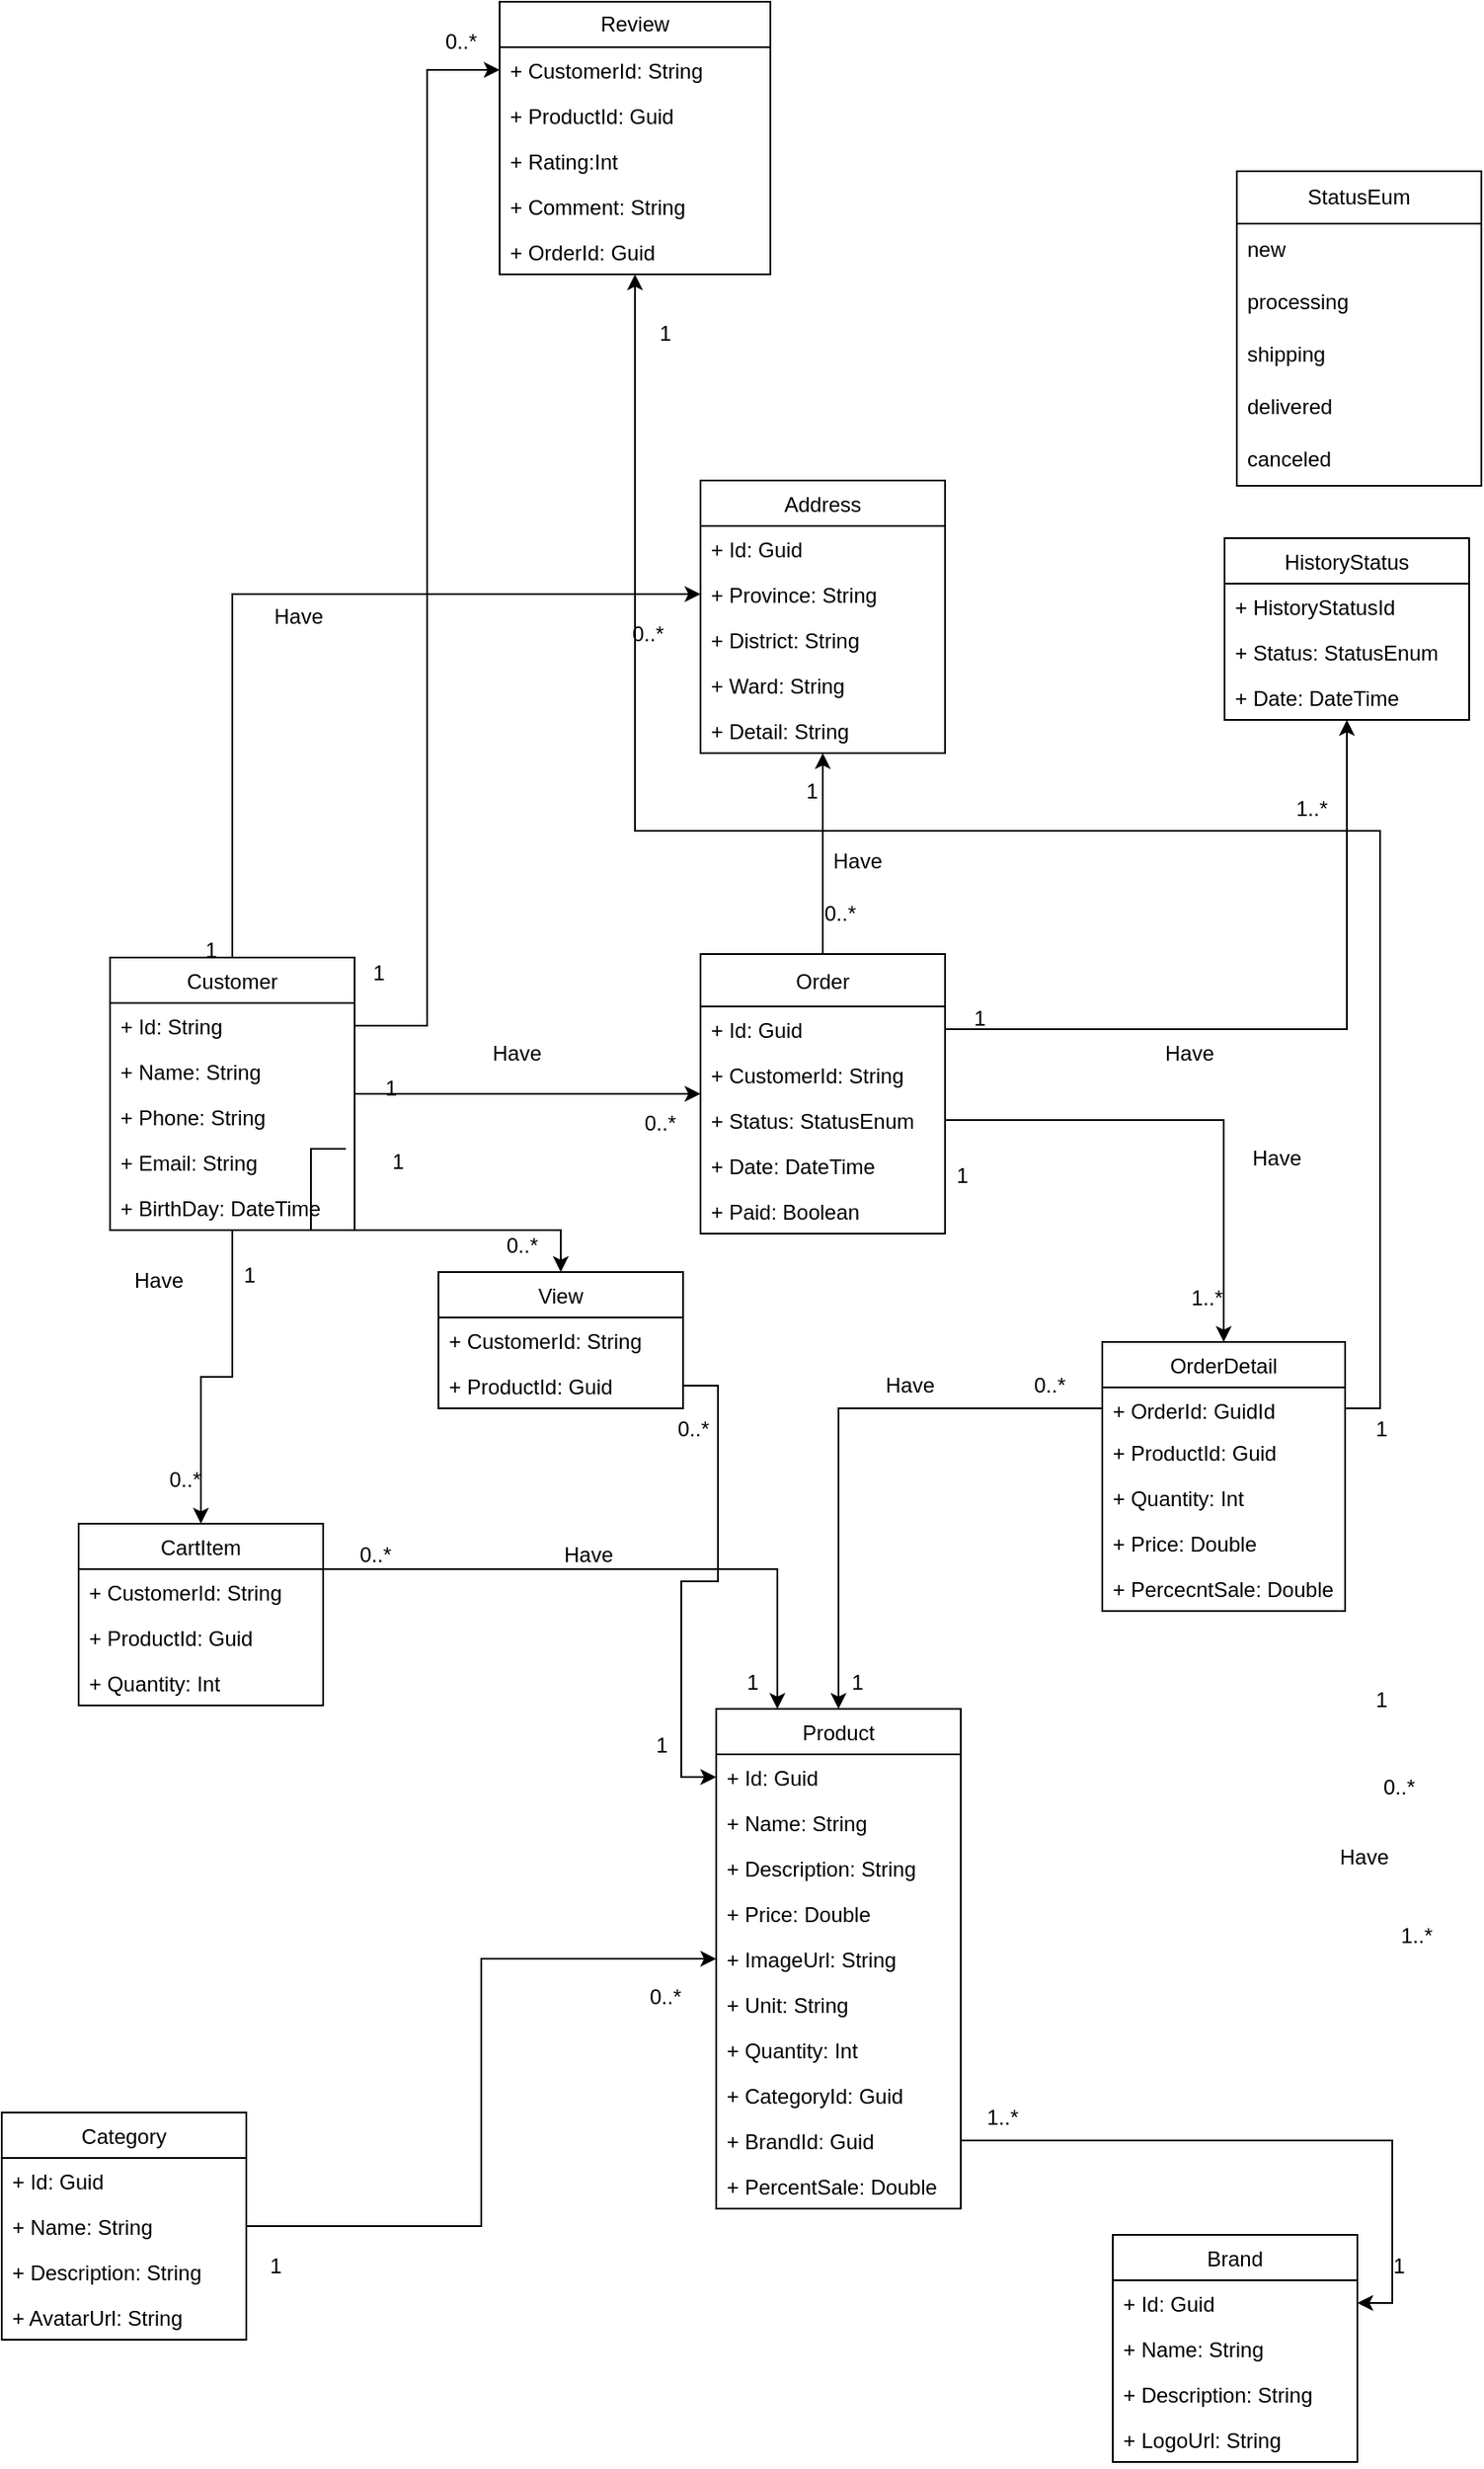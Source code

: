 <mxfile version="21.0.6" type="device"><diagram id="C5RBs43oDa-KdzZeNtuy" name="Page-1"><mxGraphModel dx="2670" dy="1953" grid="0" gridSize="10" guides="1" tooltips="1" connect="1" arrows="1" fold="1" page="1" pageScale="1" pageWidth="827" pageHeight="1169" math="0" shadow="0"><root><mxCell id="WIyWlLk6GJQsqaUBKTNV-0"/><mxCell id="WIyWlLk6GJQsqaUBKTNV-1" parent="WIyWlLk6GJQsqaUBKTNV-0"/><mxCell id="mDzmJwolwOswNW1QWuej-16" value="Category" style="swimlane;fontStyle=0;childLayout=stackLayout;horizontal=1;startSize=26;fillColor=none;horizontalStack=0;resizeParent=1;resizeParentMax=0;resizeLast=0;collapsible=1;marginBottom=0;" parent="WIyWlLk6GJQsqaUBKTNV-1" vertex="1"><mxGeometry x="-20" y="701" width="140" height="130" as="geometry"/></mxCell><mxCell id="mDzmJwolwOswNW1QWuej-17" value="+ Id: Guid" style="text;strokeColor=none;fillColor=none;align=left;verticalAlign=top;spacingLeft=4;spacingRight=4;overflow=hidden;rotatable=0;points=[[0,0.5],[1,0.5]];portConstraint=eastwest;" parent="mDzmJwolwOswNW1QWuej-16" vertex="1"><mxGeometry y="26" width="140" height="26" as="geometry"/></mxCell><mxCell id="mDzmJwolwOswNW1QWuej-18" value="+ Name: String" style="text;strokeColor=none;fillColor=none;align=left;verticalAlign=top;spacingLeft=4;spacingRight=4;overflow=hidden;rotatable=0;points=[[0,0.5],[1,0.5]];portConstraint=eastwest;" parent="mDzmJwolwOswNW1QWuej-16" vertex="1"><mxGeometry y="52" width="140" height="26" as="geometry"/></mxCell><mxCell id="mDzmJwolwOswNW1QWuej-19" value="+ Description: String" style="text;strokeColor=none;fillColor=none;align=left;verticalAlign=top;spacingLeft=4;spacingRight=4;overflow=hidden;rotatable=0;points=[[0,0.5],[1,0.5]];portConstraint=eastwest;" parent="mDzmJwolwOswNW1QWuej-16" vertex="1"><mxGeometry y="78" width="140" height="26" as="geometry"/></mxCell><mxCell id="mDzmJwolwOswNW1QWuej-20" value="+ AvatarUrl: String" style="text;strokeColor=none;fillColor=none;align=left;verticalAlign=top;spacingLeft=4;spacingRight=4;overflow=hidden;rotatable=0;points=[[0,0.5],[1,0.5]];portConstraint=eastwest;" parent="mDzmJwolwOswNW1QWuej-16" vertex="1"><mxGeometry y="104" width="140" height="26" as="geometry"/></mxCell><mxCell id="mDzmJwolwOswNW1QWuej-94" style="edgeStyle=orthogonalEdgeStyle;rounded=0;orthogonalLoop=1;jettySize=auto;html=1;exitX=1;exitY=0.25;exitDx=0;exitDy=0;entryX=0.25;entryY=0;entryDx=0;entryDy=0;" parent="WIyWlLk6GJQsqaUBKTNV-1" source="mDzmJwolwOswNW1QWuej-21" target="mDzmJwolwOswNW1QWuej-0" edge="1"><mxGeometry relative="1" as="geometry"/></mxCell><mxCell id="mDzmJwolwOswNW1QWuej-21" value="CartItem" style="swimlane;fontStyle=0;childLayout=stackLayout;horizontal=1;startSize=26;fillColor=none;horizontalStack=0;resizeParent=1;resizeParentMax=0;resizeLast=0;collapsible=1;marginBottom=0;" parent="WIyWlLk6GJQsqaUBKTNV-1" vertex="1"><mxGeometry x="24" y="364" width="140" height="104" as="geometry"/></mxCell><mxCell id="mDzmJwolwOswNW1QWuej-23" value="+ CustomerId: String" style="text;strokeColor=none;fillColor=none;align=left;verticalAlign=top;spacingLeft=4;spacingRight=4;overflow=hidden;rotatable=0;points=[[0,0.5],[1,0.5]];portConstraint=eastwest;" parent="mDzmJwolwOswNW1QWuej-21" vertex="1"><mxGeometry y="26" width="140" height="26" as="geometry"/></mxCell><mxCell id="mDzmJwolwOswNW1QWuej-24" value="+ ProductId: Guid" style="text;strokeColor=none;fillColor=none;align=left;verticalAlign=top;spacingLeft=4;spacingRight=4;overflow=hidden;rotatable=0;points=[[0,0.5],[1,0.5]];portConstraint=eastwest;" parent="mDzmJwolwOswNW1QWuej-21" vertex="1"><mxGeometry y="52" width="140" height="26" as="geometry"/></mxCell><mxCell id="mDzmJwolwOswNW1QWuej-25" value="+ Quantity: Int" style="text;strokeColor=none;fillColor=none;align=left;verticalAlign=top;spacingLeft=4;spacingRight=4;overflow=hidden;rotatable=0;points=[[0,0.5],[1,0.5]];portConstraint=eastwest;" parent="mDzmJwolwOswNW1QWuej-21" vertex="1"><mxGeometry y="78" width="140" height="26" as="geometry"/></mxCell><mxCell id="mDzmJwolwOswNW1QWuej-26" value="Address" style="swimlane;fontStyle=0;childLayout=stackLayout;horizontal=1;startSize=26;fillColor=none;horizontalStack=0;resizeParent=1;resizeParentMax=0;resizeLast=0;collapsible=1;marginBottom=0;" parent="WIyWlLk6GJQsqaUBKTNV-1" vertex="1"><mxGeometry x="380" y="-233" width="140" height="156" as="geometry"/></mxCell><mxCell id="mDzmJwolwOswNW1QWuej-27" value="+ Id: Guid" style="text;strokeColor=none;fillColor=none;align=left;verticalAlign=top;spacingLeft=4;spacingRight=4;overflow=hidden;rotatable=0;points=[[0,0.5],[1,0.5]];portConstraint=eastwest;" parent="mDzmJwolwOswNW1QWuej-26" vertex="1"><mxGeometry y="26" width="140" height="26" as="geometry"/></mxCell><mxCell id="mDzmJwolwOswNW1QWuej-28" value="+ Province: String" style="text;strokeColor=none;fillColor=none;align=left;verticalAlign=top;spacingLeft=4;spacingRight=4;overflow=hidden;rotatable=0;points=[[0,0.5],[1,0.5]];portConstraint=eastwest;" parent="mDzmJwolwOswNW1QWuej-26" vertex="1"><mxGeometry y="52" width="140" height="26" as="geometry"/></mxCell><mxCell id="mDzmJwolwOswNW1QWuej-29" value="+ District: String" style="text;strokeColor=none;fillColor=none;align=left;verticalAlign=top;spacingLeft=4;spacingRight=4;overflow=hidden;rotatable=0;points=[[0,0.5],[1,0.5]];portConstraint=eastwest;" parent="mDzmJwolwOswNW1QWuej-26" vertex="1"><mxGeometry y="78" width="140" height="26" as="geometry"/></mxCell><mxCell id="mDzmJwolwOswNW1QWuej-30" value="+ Ward: String" style="text;strokeColor=none;fillColor=none;align=left;verticalAlign=top;spacingLeft=4;spacingRight=4;overflow=hidden;rotatable=0;points=[[0,0.5],[1,0.5]];portConstraint=eastwest;" parent="mDzmJwolwOswNW1QWuej-26" vertex="1"><mxGeometry y="104" width="140" height="26" as="geometry"/></mxCell><mxCell id="k-5oP7KKYX7GasBhULWU-1" value="+ Detail: String" style="text;strokeColor=none;fillColor=none;align=left;verticalAlign=top;spacingLeft=4;spacingRight=4;overflow=hidden;rotatable=0;points=[[0,0.5],[1,0.5]];portConstraint=eastwest;" parent="mDzmJwolwOswNW1QWuej-26" vertex="1"><mxGeometry y="130" width="140" height="26" as="geometry"/></mxCell><mxCell id="mDzmJwolwOswNW1QWuej-96" style="edgeStyle=orthogonalEdgeStyle;rounded=0;orthogonalLoop=1;jettySize=auto;html=1;exitX=0.5;exitY=0;exitDx=0;exitDy=0;" parent="WIyWlLk6GJQsqaUBKTNV-1" source="mDzmJwolwOswNW1QWuej-36" target="mDzmJwolwOswNW1QWuej-26" edge="1"><mxGeometry relative="1" as="geometry"/></mxCell><mxCell id="mDzmJwolwOswNW1QWuej-36" value="Order" style="swimlane;fontStyle=0;childLayout=stackLayout;horizontal=1;startSize=30;fillColor=none;horizontalStack=0;resizeParent=1;resizeParentMax=0;resizeLast=0;collapsible=1;marginBottom=0;" parent="WIyWlLk6GJQsqaUBKTNV-1" vertex="1"><mxGeometry x="380" y="38" width="140" height="160" as="geometry"/></mxCell><mxCell id="mDzmJwolwOswNW1QWuej-37" value="+ Id: Guid" style="text;strokeColor=none;fillColor=none;align=left;verticalAlign=top;spacingLeft=4;spacingRight=4;overflow=hidden;rotatable=0;points=[[0,0.5],[1,0.5]];portConstraint=eastwest;" parent="mDzmJwolwOswNW1QWuej-36" vertex="1"><mxGeometry y="30" width="140" height="26" as="geometry"/></mxCell><mxCell id="mDzmJwolwOswNW1QWuej-38" value="+ CustomerId: String" style="text;strokeColor=none;fillColor=none;align=left;verticalAlign=top;spacingLeft=4;spacingRight=4;overflow=hidden;rotatable=0;points=[[0,0.5],[1,0.5]];portConstraint=eastwest;" parent="mDzmJwolwOswNW1QWuej-36" vertex="1"><mxGeometry y="56" width="140" height="26" as="geometry"/></mxCell><mxCell id="mDzmJwolwOswNW1QWuej-39" value="+ Status: StatusEnum" style="text;strokeColor=none;fillColor=none;align=left;verticalAlign=top;spacingLeft=4;spacingRight=4;overflow=hidden;rotatable=0;points=[[0,0.5],[1,0.5]];portConstraint=eastwest;" parent="mDzmJwolwOswNW1QWuej-36" vertex="1"><mxGeometry y="82" width="140" height="26" as="geometry"/></mxCell><mxCell id="mDzmJwolwOswNW1QWuej-40" value="+ Date: DateTime" style="text;strokeColor=none;fillColor=none;align=left;verticalAlign=top;spacingLeft=4;spacingRight=4;overflow=hidden;rotatable=0;points=[[0,0.5],[1,0.5]];portConstraint=eastwest;" parent="mDzmJwolwOswNW1QWuej-36" vertex="1"><mxGeometry y="108" width="140" height="26" as="geometry"/></mxCell><mxCell id="k-5oP7KKYX7GasBhULWU-15" value="+ Paid: Boolean" style="text;strokeColor=none;fillColor=none;align=left;verticalAlign=top;spacingLeft=4;spacingRight=4;overflow=hidden;rotatable=0;points=[[0,0.5],[1,0.5]];portConstraint=eastwest;" parent="mDzmJwolwOswNW1QWuej-36" vertex="1"><mxGeometry y="134" width="140" height="26" as="geometry"/></mxCell><mxCell id="mDzmJwolwOswNW1QWuej-41" value="OrderDetail" style="swimlane;fontStyle=0;childLayout=stackLayout;horizontal=1;startSize=26;fillColor=none;horizontalStack=0;resizeParent=1;resizeParentMax=0;resizeLast=0;collapsible=1;marginBottom=0;" parent="WIyWlLk6GJQsqaUBKTNV-1" vertex="1"><mxGeometry x="610" y="260" width="139" height="154" as="geometry"/></mxCell><mxCell id="mDzmJwolwOswNW1QWuej-42" value="+ OrderId: GuidId" style="text;strokeColor=none;fillColor=none;align=left;verticalAlign=top;spacingLeft=4;spacingRight=4;overflow=hidden;rotatable=0;points=[[0,0.5],[1,0.5]];portConstraint=eastwest;" parent="mDzmJwolwOswNW1QWuej-41" vertex="1"><mxGeometry y="26" width="139" height="24" as="geometry"/></mxCell><mxCell id="mDzmJwolwOswNW1QWuej-43" value="+ ProductId: Guid" style="text;strokeColor=none;fillColor=none;align=left;verticalAlign=top;spacingLeft=4;spacingRight=4;overflow=hidden;rotatable=0;points=[[0,0.5],[1,0.5]];portConstraint=eastwest;" parent="mDzmJwolwOswNW1QWuej-41" vertex="1"><mxGeometry y="50" width="139" height="26" as="geometry"/></mxCell><mxCell id="mDzmJwolwOswNW1QWuej-44" value="+ Quantity: Int" style="text;strokeColor=none;fillColor=none;align=left;verticalAlign=top;spacingLeft=4;spacingRight=4;overflow=hidden;rotatable=0;points=[[0,0.5],[1,0.5]];portConstraint=eastwest;" parent="mDzmJwolwOswNW1QWuej-41" vertex="1"><mxGeometry y="76" width="139" height="26" as="geometry"/></mxCell><mxCell id="mDzmJwolwOswNW1QWuej-45" value="+ Price: Double" style="text;strokeColor=none;fillColor=none;align=left;verticalAlign=top;spacingLeft=4;spacingRight=4;overflow=hidden;rotatable=0;points=[[0,0.5],[1,0.5]];portConstraint=eastwest;" parent="mDzmJwolwOswNW1QWuej-41" vertex="1"><mxGeometry y="102" width="139" height="26" as="geometry"/></mxCell><mxCell id="qrwldXHXab-Jfri_0_U7-14" value="+ PercecntSale: Double" style="text;strokeColor=none;fillColor=none;align=left;verticalAlign=top;spacingLeft=4;spacingRight=4;overflow=hidden;rotatable=0;points=[[0,0.5],[1,0.5]];portConstraint=eastwest;" parent="mDzmJwolwOswNW1QWuej-41" vertex="1"><mxGeometry y="128" width="139" height="26" as="geometry"/></mxCell><mxCell id="mDzmJwolwOswNW1QWuej-46" value="HistoryStatus" style="swimlane;fontStyle=0;childLayout=stackLayout;horizontal=1;startSize=26;fillColor=none;horizontalStack=0;resizeParent=1;resizeParentMax=0;resizeLast=0;collapsible=1;marginBottom=0;" parent="WIyWlLk6GJQsqaUBKTNV-1" vertex="1"><mxGeometry x="680" y="-200" width="140" height="104" as="geometry"/></mxCell><mxCell id="mDzmJwolwOswNW1QWuej-47" value="+ HistoryStatusId" style="text;strokeColor=none;fillColor=none;align=left;verticalAlign=top;spacingLeft=4;spacingRight=4;overflow=hidden;rotatable=0;points=[[0,0.5],[1,0.5]];portConstraint=eastwest;" parent="mDzmJwolwOswNW1QWuej-46" vertex="1"><mxGeometry y="26" width="140" height="26" as="geometry"/></mxCell><mxCell id="mDzmJwolwOswNW1QWuej-48" value="+ Status: StatusEnum" style="text;strokeColor=none;fillColor=none;align=left;verticalAlign=top;spacingLeft=4;spacingRight=4;overflow=hidden;rotatable=0;points=[[0,0.5],[1,0.5]];portConstraint=eastwest;" parent="mDzmJwolwOswNW1QWuej-46" vertex="1"><mxGeometry y="52" width="140" height="26" as="geometry"/></mxCell><mxCell id="mDzmJwolwOswNW1QWuej-49" value="+ Date: DateTime" style="text;strokeColor=none;fillColor=none;align=left;verticalAlign=top;spacingLeft=4;spacingRight=4;overflow=hidden;rotatable=0;points=[[0,0.5],[1,0.5]];portConstraint=eastwest;" parent="mDzmJwolwOswNW1QWuej-46" vertex="1"><mxGeometry y="78" width="140" height="26" as="geometry"/></mxCell><mxCell id="mDzmJwolwOswNW1QWuej-61" value="0..*" style="text;html=1;strokeColor=none;fillColor=none;align=center;verticalAlign=middle;whiteSpace=wrap;rounded=0;" parent="WIyWlLk6GJQsqaUBKTNV-1" vertex="1"><mxGeometry x="164" y="367" width="60" height="30" as="geometry"/></mxCell><mxCell id="mDzmJwolwOswNW1QWuej-62" value="1..*" style="text;html=1;strokeColor=none;fillColor=none;align=center;verticalAlign=middle;whiteSpace=wrap;rounded=0;" parent="WIyWlLk6GJQsqaUBKTNV-1" vertex="1"><mxGeometry x="760" y="585" width="60" height="30" as="geometry"/></mxCell><mxCell id="mDzmJwolwOswNW1QWuej-65" value="" style="group" parent="WIyWlLk6GJQsqaUBKTNV-1" vertex="1" connectable="0"><mxGeometry x="170" y="100" width="220" height="50" as="geometry"/></mxCell><mxCell id="mDzmJwolwOswNW1QWuej-63" value="1" style="text;html=1;strokeColor=none;fillColor=none;align=center;verticalAlign=middle;whiteSpace=wrap;rounded=0;" parent="mDzmJwolwOswNW1QWuej-65" vertex="1"><mxGeometry width="66" height="30" as="geometry"/></mxCell><mxCell id="mDzmJwolwOswNW1QWuej-64" value="0..*" style="text;html=1;strokeColor=none;fillColor=none;align=center;verticalAlign=middle;whiteSpace=wrap;rounded=0;" parent="mDzmJwolwOswNW1QWuej-65" vertex="1"><mxGeometry x="154" y="20" width="66" height="30" as="geometry"/></mxCell><mxCell id="mDzmJwolwOswNW1QWuej-80" value="" style="group" parent="WIyWlLk6GJQsqaUBKTNV-1" vertex="1" connectable="0"><mxGeometry x="500" y="150" width="200" height="100" as="geometry"/></mxCell><mxCell id="mDzmJwolwOswNW1QWuej-78" value="" style="group" parent="mDzmJwolwOswNW1QWuej-80" vertex="1" connectable="0"><mxGeometry x="140" y="70" width="60" height="30" as="geometry"/></mxCell><mxCell id="mDzmJwolwOswNW1QWuej-77" value="1..*" style="text;html=1;strokeColor=none;fillColor=none;align=center;verticalAlign=middle;whiteSpace=wrap;rounded=0;" parent="mDzmJwolwOswNW1QWuej-78" vertex="1"><mxGeometry width="60" height="30" as="geometry"/></mxCell><mxCell id="mDzmJwolwOswNW1QWuej-76" style="edgeStyle=orthogonalEdgeStyle;rounded=0;orthogonalLoop=1;jettySize=auto;html=1;exitX=1;exitY=0.5;exitDx=0;exitDy=0;" parent="mDzmJwolwOswNW1QWuej-80" source="mDzmJwolwOswNW1QWuej-39" target="mDzmJwolwOswNW1QWuej-41" edge="1"><mxGeometry relative="1" as="geometry"/></mxCell><mxCell id="mDzmJwolwOswNW1QWuej-79" value="1" style="text;html=1;strokeColor=none;fillColor=none;align=center;verticalAlign=middle;whiteSpace=wrap;rounded=0;" parent="mDzmJwolwOswNW1QWuej-80" vertex="1"><mxGeometry width="60" height="30" as="geometry"/></mxCell><mxCell id="mDzmJwolwOswNW1QWuej-84" value="" style="group" parent="WIyWlLk6GJQsqaUBKTNV-1" vertex="1" connectable="0"><mxGeometry x="48" y="199" width="111" height="163" as="geometry"/></mxCell><mxCell id="mDzmJwolwOswNW1QWuej-82" value="1" style="text;html=1;strokeColor=none;fillColor=none;align=center;verticalAlign=middle;whiteSpace=wrap;rounded=0;" parent="mDzmJwolwOswNW1QWuej-84" vertex="1"><mxGeometry x="37" width="74" height="45.278" as="geometry"/></mxCell><mxCell id="mDzmJwolwOswNW1QWuej-83" value="0..*" style="text;html=1;strokeColor=none;fillColor=none;align=center;verticalAlign=middle;whiteSpace=wrap;rounded=0;" parent="mDzmJwolwOswNW1QWuej-84" vertex="1"><mxGeometry y="117.722" width="74" height="45.278" as="geometry"/></mxCell><mxCell id="mDzmJwolwOswNW1QWuej-100" value="0..*" style="text;html=1;strokeColor=none;fillColor=none;align=center;verticalAlign=middle;whiteSpace=wrap;rounded=0;" parent="WIyWlLk6GJQsqaUBKTNV-1" vertex="1"><mxGeometry x="750" y="500" width="60" height="30" as="geometry"/></mxCell><mxCell id="mDzmJwolwOswNW1QWuej-104" value="1" style="text;html=1;strokeColor=none;fillColor=none;align=center;verticalAlign=middle;whiteSpace=wrap;rounded=0;" parent="WIyWlLk6GJQsqaUBKTNV-1" vertex="1"><mxGeometry x="380" y="440" width="60" height="30" as="geometry"/></mxCell><mxCell id="mDzmJwolwOswNW1QWuej-106" value="0..*" style="text;html=1;strokeColor=none;fillColor=none;align=center;verticalAlign=middle;whiteSpace=wrap;rounded=0;" parent="WIyWlLk6GJQsqaUBKTNV-1" vertex="1"><mxGeometry x="320" y="-160" width="60" height="30" as="geometry"/></mxCell><mxCell id="mDzmJwolwOswNW1QWuej-109" value="" style="group" parent="WIyWlLk6GJQsqaUBKTNV-1" vertex="1" connectable="0"><mxGeometry x="70" y="-147" width="310" height="343" as="geometry"/></mxCell><mxCell id="mDzmJwolwOswNW1QWuej-105" value="1" style="text;html=1;strokeColor=none;fillColor=none;align=center;verticalAlign=middle;whiteSpace=wrap;rounded=0;" parent="mDzmJwolwOswNW1QWuej-109" vertex="1"><mxGeometry y="168" width="60" height="30" as="geometry"/></mxCell><mxCell id="mDzmJwolwOswNW1QWuej-31" value="Customer" style="swimlane;fontStyle=0;childLayout=stackLayout;horizontal=1;startSize=26;fillColor=none;horizontalStack=0;resizeParent=1;resizeParentMax=0;resizeLast=0;collapsible=1;marginBottom=0;" parent="mDzmJwolwOswNW1QWuej-109" vertex="1"><mxGeometry x="-28" y="187" width="140" height="156" as="geometry"/></mxCell><mxCell id="k-5oP7KKYX7GasBhULWU-0" value="+ Id: String" style="text;strokeColor=none;fillColor=none;align=left;verticalAlign=top;spacingLeft=4;spacingRight=4;overflow=hidden;rotatable=0;points=[[0,0.5],[1,0.5]];portConstraint=eastwest;" parent="mDzmJwolwOswNW1QWuej-31" vertex="1"><mxGeometry y="26" width="140" height="26" as="geometry"/></mxCell><mxCell id="mDzmJwolwOswNW1QWuej-32" value="+ Name: String" style="text;strokeColor=none;fillColor=none;align=left;verticalAlign=top;spacingLeft=4;spacingRight=4;overflow=hidden;rotatable=0;points=[[0,0.5],[1,0.5]];portConstraint=eastwest;" parent="mDzmJwolwOswNW1QWuej-31" vertex="1"><mxGeometry y="52" width="140" height="26" as="geometry"/></mxCell><mxCell id="mDzmJwolwOswNW1QWuej-33" value="+ Phone: String" style="text;strokeColor=none;fillColor=none;align=left;verticalAlign=top;spacingLeft=4;spacingRight=4;overflow=hidden;rotatable=0;points=[[0,0.5],[1,0.5]];portConstraint=eastwest;" parent="mDzmJwolwOswNW1QWuej-31" vertex="1"><mxGeometry y="78" width="140" height="26" as="geometry"/></mxCell><mxCell id="mDzmJwolwOswNW1QWuej-34" value="+ Email: String" style="text;strokeColor=none;fillColor=none;align=left;verticalAlign=top;spacingLeft=4;spacingRight=4;overflow=hidden;rotatable=0;points=[[0,0.5],[1,0.5]];portConstraint=eastwest;" parent="mDzmJwolwOswNW1QWuej-31" vertex="1"><mxGeometry y="104" width="140" height="26" as="geometry"/></mxCell><mxCell id="mDzmJwolwOswNW1QWuej-35" value="+ BirthDay: DateTime" style="text;strokeColor=none;fillColor=none;align=left;verticalAlign=top;spacingLeft=4;spacingRight=4;overflow=hidden;rotatable=0;points=[[0,0.5],[1,0.5]];portConstraint=eastwest;" parent="mDzmJwolwOswNW1QWuej-31" vertex="1"><mxGeometry y="130" width="140" height="26" as="geometry"/></mxCell><mxCell id="Qe8w1VolT2GmPhQDjjeO-1" value="1" style="text;html=1;strokeColor=none;fillColor=none;align=center;verticalAlign=middle;whiteSpace=wrap;rounded=0;" parent="mDzmJwolwOswNW1QWuej-109" vertex="1"><mxGeometry x="107" y="289" width="60" height="30" as="geometry"/></mxCell><mxCell id="RjbjOwiAcgqa1nEJujHr-13" value="1" style="text;html=1;strokeColor=none;fillColor=none;align=center;verticalAlign=middle;whiteSpace=wrap;rounded=0;" vertex="1" parent="mDzmJwolwOswNW1QWuej-109"><mxGeometry x="96" y="181" width="60" height="30" as="geometry"/></mxCell><mxCell id="mDzmJwolwOswNW1QWuej-110" value="1" style="text;html=1;strokeColor=none;fillColor=none;align=center;verticalAlign=middle;whiteSpace=wrap;rounded=0;" parent="WIyWlLk6GJQsqaUBKTNV-1" vertex="1"><mxGeometry x="414" y="-70" width="60" height="30" as="geometry"/></mxCell><mxCell id="mDzmJwolwOswNW1QWuej-111" value="0..*" style="text;html=1;strokeColor=none;fillColor=none;align=center;verticalAlign=middle;whiteSpace=wrap;rounded=0;" parent="WIyWlLk6GJQsqaUBKTNV-1" vertex="1"><mxGeometry x="430" width="60" height="30" as="geometry"/></mxCell><mxCell id="mDzmJwolwOswNW1QWuej-112" value="1" style="text;html=1;strokeColor=none;fillColor=none;align=center;verticalAlign=middle;whiteSpace=wrap;rounded=0;" parent="WIyWlLk6GJQsqaUBKTNV-1" vertex="1"><mxGeometry x="740" y="450" width="60" height="30" as="geometry"/></mxCell><mxCell id="mDzmJwolwOswNW1QWuej-117" value="" style="group" parent="WIyWlLk6GJQsqaUBKTNV-1" vertex="1" connectable="0"><mxGeometry x="510" y="-60" width="250" height="150" as="geometry"/></mxCell><mxCell id="mDzmJwolwOswNW1QWuej-97" style="edgeStyle=orthogonalEdgeStyle;rounded=0;orthogonalLoop=1;jettySize=auto;html=1;exitX=1;exitY=0.5;exitDx=0;exitDy=0;" parent="mDzmJwolwOswNW1QWuej-117" source="mDzmJwolwOswNW1QWuej-37" target="mDzmJwolwOswNW1QWuej-46" edge="1"><mxGeometry relative="1" as="geometry"/></mxCell><mxCell id="mDzmJwolwOswNW1QWuej-98" value="1" style="text;html=1;strokeColor=none;fillColor=none;align=center;verticalAlign=middle;whiteSpace=wrap;rounded=0;" parent="mDzmJwolwOswNW1QWuej-117" vertex="1"><mxGeometry y="120" width="60" height="30" as="geometry"/></mxCell><mxCell id="mDzmJwolwOswNW1QWuej-113" value="1..*" style="text;html=1;strokeColor=none;fillColor=none;align=center;verticalAlign=middle;whiteSpace=wrap;rounded=0;" parent="mDzmJwolwOswNW1QWuej-117" vertex="1"><mxGeometry x="190" width="60" height="30" as="geometry"/></mxCell><mxCell id="mDzmJwolwOswNW1QWuej-121" value="Have" style="text;html=1;strokeColor=none;fillColor=none;align=center;verticalAlign=middle;whiteSpace=wrap;rounded=0;" parent="WIyWlLk6GJQsqaUBKTNV-1" vertex="1"><mxGeometry x="245" y="80" width="60" height="30" as="geometry"/></mxCell><mxCell id="mDzmJwolwOswNW1QWuej-122" value="Have" style="text;html=1;strokeColor=none;fillColor=none;align=center;verticalAlign=middle;whiteSpace=wrap;rounded=0;" parent="WIyWlLk6GJQsqaUBKTNV-1" vertex="1"><mxGeometry x="730" y="540" width="60" height="30" as="geometry"/></mxCell><mxCell id="mDzmJwolwOswNW1QWuej-123" value="Have" style="text;html=1;strokeColor=none;fillColor=none;align=center;verticalAlign=middle;whiteSpace=wrap;rounded=0;" parent="WIyWlLk6GJQsqaUBKTNV-1" vertex="1"><mxGeometry x="40" y="210" width="60" height="30" as="geometry"/></mxCell><mxCell id="mDzmJwolwOswNW1QWuej-124" value="Have" style="text;html=1;strokeColor=none;fillColor=none;align=center;verticalAlign=middle;whiteSpace=wrap;rounded=0;" parent="WIyWlLk6GJQsqaUBKTNV-1" vertex="1"><mxGeometry x="120" y="-170" width="60" height="30" as="geometry"/></mxCell><mxCell id="mDzmJwolwOswNW1QWuej-125" value="Have" style="text;html=1;strokeColor=none;fillColor=none;align=center;verticalAlign=middle;whiteSpace=wrap;rounded=0;" parent="WIyWlLk6GJQsqaUBKTNV-1" vertex="1"><mxGeometry x="630" y="80" width="60" height="30" as="geometry"/></mxCell><mxCell id="mDzmJwolwOswNW1QWuej-126" value="Have" style="text;html=1;strokeColor=none;fillColor=none;align=center;verticalAlign=middle;whiteSpace=wrap;rounded=0;" parent="WIyWlLk6GJQsqaUBKTNV-1" vertex="1"><mxGeometry x="440" y="-30" width="60" height="30" as="geometry"/></mxCell><mxCell id="mDzmJwolwOswNW1QWuej-127" value="Have" style="text;html=1;strokeColor=none;fillColor=none;align=center;verticalAlign=middle;whiteSpace=wrap;rounded=0;" parent="WIyWlLk6GJQsqaUBKTNV-1" vertex="1"><mxGeometry x="680" y="140" width="60" height="30" as="geometry"/></mxCell><mxCell id="mDzmJwolwOswNW1QWuej-129" value="Have" style="text;html=1;strokeColor=none;fillColor=none;align=center;verticalAlign=middle;whiteSpace=wrap;rounded=0;" parent="WIyWlLk6GJQsqaUBKTNV-1" vertex="1"><mxGeometry x="286" y="367" width="60" height="30" as="geometry"/></mxCell><mxCell id="mDzmJwolwOswNW1QWuej-128" value="Have" style="text;html=1;strokeColor=none;fillColor=none;align=center;verticalAlign=middle;whiteSpace=wrap;rounded=0;" parent="WIyWlLk6GJQsqaUBKTNV-1" vertex="1"><mxGeometry x="470" y="270" width="60" height="30" as="geometry"/></mxCell><mxCell id="mDzmJwolwOswNW1QWuej-137" value="" style="group" parent="WIyWlLk6GJQsqaUBKTNV-1" vertex="1" connectable="0"><mxGeometry x="440" y="270" width="170" height="382" as="geometry"/></mxCell><mxCell id="mDzmJwolwOswNW1QWuej-119" value="0..*" style="text;html=1;strokeColor=none;fillColor=none;align=center;verticalAlign=middle;whiteSpace=wrap;rounded=0;" parent="mDzmJwolwOswNW1QWuej-137" vertex="1"><mxGeometry x="110" width="60" height="30" as="geometry"/></mxCell><mxCell id="mDzmJwolwOswNW1QWuej-136" value="1" style="text;html=1;strokeColor=none;fillColor=none;align=center;verticalAlign=middle;whiteSpace=wrap;rounded=0;" parent="mDzmJwolwOswNW1QWuej-137" vertex="1"><mxGeometry y="170" width="60" height="30" as="geometry"/></mxCell><mxCell id="mDzmJwolwOswNW1QWuej-0" value="Product" style="swimlane;fontStyle=0;childLayout=stackLayout;horizontal=1;startSize=26;fillColor=none;horizontalStack=0;resizeParent=1;resizeParentMax=0;resizeLast=0;collapsible=1;marginBottom=0;" parent="mDzmJwolwOswNW1QWuej-137" vertex="1"><mxGeometry x="-51" y="200" width="140" height="286" as="geometry"/></mxCell><mxCell id="mDzmJwolwOswNW1QWuej-2" value="+ Id: Guid" style="text;strokeColor=none;fillColor=none;align=left;verticalAlign=top;spacingLeft=4;spacingRight=4;overflow=hidden;rotatable=0;points=[[0,0.5],[1,0.5]];portConstraint=eastwest;" parent="mDzmJwolwOswNW1QWuej-0" vertex="1"><mxGeometry y="26" width="140" height="26" as="geometry"/></mxCell><mxCell id="mDzmJwolwOswNW1QWuej-13" value="+ Name: String" style="text;strokeColor=none;fillColor=none;align=left;verticalAlign=top;spacingLeft=4;spacingRight=4;overflow=hidden;rotatable=0;points=[[0,0.5],[1,0.5]];portConstraint=eastwest;" parent="mDzmJwolwOswNW1QWuej-0" vertex="1"><mxGeometry y="52" width="140" height="26" as="geometry"/></mxCell><mxCell id="mDzmJwolwOswNW1QWuej-14" value="+ Description: String" style="text;strokeColor=none;fillColor=none;align=left;verticalAlign=top;spacingLeft=4;spacingRight=4;overflow=hidden;rotatable=0;points=[[0,0.5],[1,0.5]];portConstraint=eastwest;" parent="mDzmJwolwOswNW1QWuej-0" vertex="1"><mxGeometry y="78" width="140" height="26" as="geometry"/></mxCell><mxCell id="k-5oP7KKYX7GasBhULWU-3" value="+ Price: Double" style="text;strokeColor=none;fillColor=none;align=left;verticalAlign=top;spacingLeft=4;spacingRight=4;overflow=hidden;rotatable=0;points=[[0,0.5],[1,0.5]];portConstraint=eastwest;" parent="mDzmJwolwOswNW1QWuej-0" vertex="1"><mxGeometry y="104" width="140" height="26" as="geometry"/></mxCell><mxCell id="mDzmJwolwOswNW1QWuej-15" value="+ ImageUrl: String" style="text;strokeColor=none;fillColor=none;align=left;verticalAlign=top;spacingLeft=4;spacingRight=4;overflow=hidden;rotatable=0;points=[[0,0.5],[1,0.5]];portConstraint=eastwest;" parent="mDzmJwolwOswNW1QWuej-0" vertex="1"><mxGeometry y="130" width="140" height="26" as="geometry"/></mxCell><mxCell id="k-5oP7KKYX7GasBhULWU-5" value="+ Unit: String" style="text;strokeColor=none;fillColor=none;align=left;verticalAlign=top;spacingLeft=4;spacingRight=4;overflow=hidden;rotatable=0;points=[[0,0.5],[1,0.5]];portConstraint=eastwest;" parent="mDzmJwolwOswNW1QWuej-0" vertex="1"><mxGeometry y="156" width="140" height="26" as="geometry"/></mxCell><mxCell id="k-5oP7KKYX7GasBhULWU-4" value="+ Quantity: Int" style="text;strokeColor=none;fillColor=none;align=left;verticalAlign=top;spacingLeft=4;spacingRight=4;overflow=hidden;rotatable=0;points=[[0,0.5],[1,0.5]];portConstraint=eastwest;" parent="mDzmJwolwOswNW1QWuej-0" vertex="1"><mxGeometry y="182" width="140" height="26" as="geometry"/></mxCell><mxCell id="k-5oP7KKYX7GasBhULWU-2" value="+ CategoryId: Guid" style="text;strokeColor=none;fillColor=none;align=left;verticalAlign=top;spacingLeft=4;spacingRight=4;overflow=hidden;rotatable=0;points=[[0,0.5],[1,0.5]];portConstraint=eastwest;" parent="mDzmJwolwOswNW1QWuej-0" vertex="1"><mxGeometry y="208" width="140" height="26" as="geometry"/></mxCell><mxCell id="qrwldXHXab-Jfri_0_U7-6" value="+ BrandId: Guid" style="text;strokeColor=none;fillColor=none;align=left;verticalAlign=top;spacingLeft=4;spacingRight=4;overflow=hidden;rotatable=0;points=[[0,0.5],[1,0.5]];portConstraint=eastwest;" parent="mDzmJwolwOswNW1QWuej-0" vertex="1"><mxGeometry y="234" width="140" height="26" as="geometry"/></mxCell><mxCell id="qrwldXHXab-Jfri_0_U7-13" value="+ PercentSale: Double" style="text;strokeColor=none;fillColor=none;align=left;verticalAlign=top;spacingLeft=4;spacingRight=4;overflow=hidden;rotatable=0;points=[[0,0.5],[1,0.5]];portConstraint=eastwest;" parent="mDzmJwolwOswNW1QWuej-0" vertex="1"><mxGeometry y="260" width="140" height="26" as="geometry"/></mxCell><mxCell id="mDzmJwolwOswNW1QWuej-58" style="edgeStyle=orthogonalEdgeStyle;rounded=0;orthogonalLoop=1;jettySize=auto;html=1;" parent="WIyWlLk6GJQsqaUBKTNV-1" source="mDzmJwolwOswNW1QWuej-31" target="mDzmJwolwOswNW1QWuej-36" edge="1"><mxGeometry relative="1" as="geometry"><mxPoint x="269" y="99" as="sourcePoint"/></mxGeometry></mxCell><mxCell id="mDzmJwolwOswNW1QWuej-81" style="edgeStyle=orthogonalEdgeStyle;rounded=0;orthogonalLoop=1;jettySize=auto;html=1;" parent="WIyWlLk6GJQsqaUBKTNV-1" source="mDzmJwolwOswNW1QWuej-31" target="mDzmJwolwOswNW1QWuej-21" edge="1"><mxGeometry relative="1" as="geometry"/></mxCell><mxCell id="mDzmJwolwOswNW1QWuej-95" style="edgeStyle=orthogonalEdgeStyle;rounded=0;orthogonalLoop=1;jettySize=auto;html=1;exitX=0.5;exitY=0;exitDx=0;exitDy=0;entryX=0;entryY=0.5;entryDx=0;entryDy=0;" parent="WIyWlLk6GJQsqaUBKTNV-1" source="mDzmJwolwOswNW1QWuej-31" target="mDzmJwolwOswNW1QWuej-28" edge="1"><mxGeometry relative="1" as="geometry"/></mxCell><mxCell id="mDzmJwolwOswNW1QWuej-93" style="edgeStyle=orthogonalEdgeStyle;rounded=0;orthogonalLoop=1;jettySize=auto;html=1;exitX=0;exitY=0.5;exitDx=0;exitDy=0;" parent="WIyWlLk6GJQsqaUBKTNV-1" source="mDzmJwolwOswNW1QWuej-42" target="mDzmJwolwOswNW1QWuej-0" edge="1"><mxGeometry relative="1" as="geometry"/></mxCell><mxCell id="mDzmJwolwOswNW1QWuej-92" style="edgeStyle=orthogonalEdgeStyle;rounded=0;orthogonalLoop=1;jettySize=auto;html=1;" parent="WIyWlLk6GJQsqaUBKTNV-1" source="mDzmJwolwOswNW1QWuej-16" target="mDzmJwolwOswNW1QWuej-0" edge="1"><mxGeometry relative="1" as="geometry"/></mxCell><mxCell id="k-5oP7KKYX7GasBhULWU-8" value="StatusEum" style="swimlane;fontStyle=0;childLayout=stackLayout;horizontal=1;startSize=30;horizontalStack=0;resizeParent=1;resizeParentMax=0;resizeLast=0;collapsible=1;marginBottom=0;whiteSpace=wrap;html=1;" parent="WIyWlLk6GJQsqaUBKTNV-1" vertex="1"><mxGeometry x="687" y="-410" width="140" height="180" as="geometry"/></mxCell><mxCell id="k-5oP7KKYX7GasBhULWU-9" value="new" style="text;strokeColor=none;fillColor=none;align=left;verticalAlign=middle;spacingLeft=4;spacingRight=4;overflow=hidden;points=[[0,0.5],[1,0.5]];portConstraint=eastwest;rotatable=0;whiteSpace=wrap;html=1;" parent="k-5oP7KKYX7GasBhULWU-8" vertex="1"><mxGeometry y="30" width="140" height="30" as="geometry"/></mxCell><mxCell id="k-5oP7KKYX7GasBhULWU-10" value="processing" style="text;strokeColor=none;fillColor=none;align=left;verticalAlign=middle;spacingLeft=4;spacingRight=4;overflow=hidden;points=[[0,0.5],[1,0.5]];portConstraint=eastwest;rotatable=0;whiteSpace=wrap;html=1;" parent="k-5oP7KKYX7GasBhULWU-8" vertex="1"><mxGeometry y="60" width="140" height="30" as="geometry"/></mxCell><mxCell id="k-5oP7KKYX7GasBhULWU-11" value="shipping" style="text;strokeColor=none;fillColor=none;align=left;verticalAlign=middle;spacingLeft=4;spacingRight=4;overflow=hidden;points=[[0,0.5],[1,0.5]];portConstraint=eastwest;rotatable=0;whiteSpace=wrap;html=1;" parent="k-5oP7KKYX7GasBhULWU-8" vertex="1"><mxGeometry y="90" width="140" height="30" as="geometry"/></mxCell><mxCell id="k-5oP7KKYX7GasBhULWU-13" value="delivered" style="text;strokeColor=none;fillColor=none;align=left;verticalAlign=middle;spacingLeft=4;spacingRight=4;overflow=hidden;points=[[0,0.5],[1,0.5]];portConstraint=eastwest;rotatable=0;whiteSpace=wrap;html=1;" parent="k-5oP7KKYX7GasBhULWU-8" vertex="1"><mxGeometry y="120" width="140" height="30" as="geometry"/></mxCell><mxCell id="k-5oP7KKYX7GasBhULWU-14" value="canceled" style="text;strokeColor=none;fillColor=none;align=left;verticalAlign=middle;spacingLeft=4;spacingRight=4;overflow=hidden;points=[[0,0.5],[1,0.5]];portConstraint=eastwest;rotatable=0;whiteSpace=wrap;html=1;" parent="k-5oP7KKYX7GasBhULWU-8" vertex="1"><mxGeometry y="150" width="140" height="30" as="geometry"/></mxCell><mxCell id="qrwldXHXab-Jfri_0_U7-0" value="View" style="swimlane;fontStyle=0;childLayout=stackLayout;horizontal=1;startSize=26;fillColor=none;horizontalStack=0;resizeParent=1;resizeParentMax=0;resizeLast=0;collapsible=1;marginBottom=0;" parent="WIyWlLk6GJQsqaUBKTNV-1" vertex="1"><mxGeometry x="230" y="220" width="140" height="78" as="geometry"/></mxCell><mxCell id="qrwldXHXab-Jfri_0_U7-1" value="+ CustomerId: String" style="text;strokeColor=none;fillColor=none;align=left;verticalAlign=top;spacingLeft=4;spacingRight=4;overflow=hidden;rotatable=0;points=[[0,0.5],[1,0.5]];portConstraint=eastwest;" parent="qrwldXHXab-Jfri_0_U7-0" vertex="1"><mxGeometry y="26" width="140" height="26" as="geometry"/></mxCell><mxCell id="qrwldXHXab-Jfri_0_U7-2" value="+ ProductId: Guid" style="text;strokeColor=none;fillColor=none;align=left;verticalAlign=top;spacingLeft=4;spacingRight=4;overflow=hidden;rotatable=0;points=[[0,0.5],[1,0.5]];portConstraint=eastwest;" parent="qrwldXHXab-Jfri_0_U7-0" vertex="1"><mxGeometry y="52" width="140" height="26" as="geometry"/></mxCell><mxCell id="qrwldXHXab-Jfri_0_U7-5" style="edgeStyle=orthogonalEdgeStyle;rounded=0;orthogonalLoop=1;jettySize=auto;html=1;exitX=1;exitY=0.5;exitDx=0;exitDy=0;entryX=0;entryY=0.5;entryDx=0;entryDy=0;" parent="WIyWlLk6GJQsqaUBKTNV-1" source="qrwldXHXab-Jfri_0_U7-2" target="mDzmJwolwOswNW1QWuej-2" edge="1"><mxGeometry relative="1" as="geometry"/></mxCell><mxCell id="qrwldXHXab-Jfri_0_U7-7" value="Brand" style="swimlane;fontStyle=0;childLayout=stackLayout;horizontal=1;startSize=26;fillColor=none;horizontalStack=0;resizeParent=1;resizeParentMax=0;resizeLast=0;collapsible=1;marginBottom=0;" parent="WIyWlLk6GJQsqaUBKTNV-1" vertex="1"><mxGeometry x="616" y="771" width="140" height="130" as="geometry"/></mxCell><mxCell id="qrwldXHXab-Jfri_0_U7-8" value="+ Id: Guid" style="text;strokeColor=none;fillColor=none;align=left;verticalAlign=top;spacingLeft=4;spacingRight=4;overflow=hidden;rotatable=0;points=[[0,0.5],[1,0.5]];portConstraint=eastwest;" parent="qrwldXHXab-Jfri_0_U7-7" vertex="1"><mxGeometry y="26" width="140" height="26" as="geometry"/></mxCell><mxCell id="qrwldXHXab-Jfri_0_U7-9" value="+ Name: String" style="text;strokeColor=none;fillColor=none;align=left;verticalAlign=top;spacingLeft=4;spacingRight=4;overflow=hidden;rotatable=0;points=[[0,0.5],[1,0.5]];portConstraint=eastwest;" parent="qrwldXHXab-Jfri_0_U7-7" vertex="1"><mxGeometry y="52" width="140" height="26" as="geometry"/></mxCell><mxCell id="qrwldXHXab-Jfri_0_U7-11" value="+ Description: String" style="text;strokeColor=none;fillColor=none;align=left;verticalAlign=top;spacingLeft=4;spacingRight=4;overflow=hidden;rotatable=0;points=[[0,0.5],[1,0.5]];portConstraint=eastwest;" parent="qrwldXHXab-Jfri_0_U7-7" vertex="1"><mxGeometry y="78" width="140" height="26" as="geometry"/></mxCell><mxCell id="qrwldXHXab-Jfri_0_U7-10" value="+ LogoUrl: String" style="text;strokeColor=none;fillColor=none;align=left;verticalAlign=top;spacingLeft=4;spacingRight=4;overflow=hidden;rotatable=0;points=[[0,0.5],[1,0.5]];portConstraint=eastwest;" parent="qrwldXHXab-Jfri_0_U7-7" vertex="1"><mxGeometry y="104" width="140" height="26" as="geometry"/></mxCell><mxCell id="qrwldXHXab-Jfri_0_U7-12" style="edgeStyle=orthogonalEdgeStyle;rounded=0;orthogonalLoop=1;jettySize=auto;html=1;exitX=1;exitY=0.5;exitDx=0;exitDy=0;entryX=1;entryY=0.5;entryDx=0;entryDy=0;" parent="WIyWlLk6GJQsqaUBKTNV-1" source="qrwldXHXab-Jfri_0_U7-6" target="qrwldXHXab-Jfri_0_U7-8" edge="1"><mxGeometry relative="1" as="geometry"/></mxCell><mxCell id="Qe8w1VolT2GmPhQDjjeO-4" value="1" style="text;html=1;strokeColor=none;fillColor=none;align=center;verticalAlign=middle;whiteSpace=wrap;rounded=0;" parent="WIyWlLk6GJQsqaUBKTNV-1" vertex="1"><mxGeometry x="328" y="476" width="60" height="30" as="geometry"/></mxCell><mxCell id="Qe8w1VolT2GmPhQDjjeO-5" value="0..*" style="text;html=1;strokeColor=none;fillColor=none;align=center;verticalAlign=middle;whiteSpace=wrap;rounded=0;" parent="WIyWlLk6GJQsqaUBKTNV-1" vertex="1"><mxGeometry x="248" y="190" width="60" height="30" as="geometry"/></mxCell><mxCell id="Qe8w1VolT2GmPhQDjjeO-8" style="edgeStyle=orthogonalEdgeStyle;rounded=0;orthogonalLoop=1;jettySize=auto;html=1;exitX=0;exitY=0.25;exitDx=0;exitDy=0;" parent="WIyWlLk6GJQsqaUBKTNV-1" source="Qe8w1VolT2GmPhQDjjeO-1" target="qrwldXHXab-Jfri_0_U7-0" edge="1"><mxGeometry relative="1" as="geometry"/></mxCell><mxCell id="Qe8w1VolT2GmPhQDjjeO-9" value="0..*" style="text;html=1;strokeColor=none;fillColor=none;align=center;verticalAlign=middle;whiteSpace=wrap;rounded=0;" parent="WIyWlLk6GJQsqaUBKTNV-1" vertex="1"><mxGeometry x="346" y="295" width="60" height="30" as="geometry"/></mxCell><mxCell id="Qe8w1VolT2GmPhQDjjeO-10" value="1..*" style="text;html=1;strokeColor=none;fillColor=none;align=center;verticalAlign=middle;whiteSpace=wrap;rounded=0;" parent="WIyWlLk6GJQsqaUBKTNV-1" vertex="1"><mxGeometry x="523" y="689" width="60" height="30" as="geometry"/></mxCell><mxCell id="Qe8w1VolT2GmPhQDjjeO-11" value="1" style="text;html=1;strokeColor=none;fillColor=none;align=center;verticalAlign=middle;whiteSpace=wrap;rounded=0;" parent="WIyWlLk6GJQsqaUBKTNV-1" vertex="1"><mxGeometry x="750" y="774" width="60" height="30" as="geometry"/></mxCell><mxCell id="RjbjOwiAcgqa1nEJujHr-0" value="Review" style="swimlane;fontStyle=0;childLayout=stackLayout;horizontal=1;startSize=26;fillColor=none;horizontalStack=0;resizeParent=1;resizeParentMax=0;resizeLast=0;collapsible=1;marginBottom=0;whiteSpace=wrap;html=1;" vertex="1" parent="WIyWlLk6GJQsqaUBKTNV-1"><mxGeometry x="265" y="-507" width="155" height="156" as="geometry"/></mxCell><mxCell id="RjbjOwiAcgqa1nEJujHr-1" value="+ CustomerId: String" style="text;strokeColor=none;fillColor=none;align=left;verticalAlign=top;spacingLeft=4;spacingRight=4;overflow=hidden;rotatable=0;points=[[0,0.5],[1,0.5]];portConstraint=eastwest;whiteSpace=wrap;html=1;" vertex="1" parent="RjbjOwiAcgqa1nEJujHr-0"><mxGeometry y="26" width="155" height="26" as="geometry"/></mxCell><mxCell id="RjbjOwiAcgqa1nEJujHr-2" value="+ ProductId: Guid" style="text;strokeColor=none;fillColor=none;align=left;verticalAlign=top;spacingLeft=4;spacingRight=4;overflow=hidden;rotatable=0;points=[[0,0.5],[1,0.5]];portConstraint=eastwest;whiteSpace=wrap;html=1;" vertex="1" parent="RjbjOwiAcgqa1nEJujHr-0"><mxGeometry y="52" width="155" height="26" as="geometry"/></mxCell><mxCell id="RjbjOwiAcgqa1nEJujHr-3" value="+ Rating:Int" style="text;strokeColor=none;fillColor=none;align=left;verticalAlign=top;spacingLeft=4;spacingRight=4;overflow=hidden;rotatable=0;points=[[0,0.5],[1,0.5]];portConstraint=eastwest;whiteSpace=wrap;html=1;" vertex="1" parent="RjbjOwiAcgqa1nEJujHr-0"><mxGeometry y="78" width="155" height="26" as="geometry"/></mxCell><mxCell id="RjbjOwiAcgqa1nEJujHr-4" value="+ Comment: String" style="text;strokeColor=none;fillColor=none;align=left;verticalAlign=top;spacingLeft=4;spacingRight=4;overflow=hidden;rotatable=0;points=[[0,0.5],[1,0.5]];portConstraint=eastwest;whiteSpace=wrap;html=1;" vertex="1" parent="RjbjOwiAcgqa1nEJujHr-0"><mxGeometry y="104" width="155" height="26" as="geometry"/></mxCell><mxCell id="RjbjOwiAcgqa1nEJujHr-12" value="+ OrderId: Guid" style="text;strokeColor=none;fillColor=none;align=left;verticalAlign=top;spacingLeft=4;spacingRight=4;overflow=hidden;rotatable=0;points=[[0,0.5],[1,0.5]];portConstraint=eastwest;whiteSpace=wrap;html=1;" vertex="1" parent="RjbjOwiAcgqa1nEJujHr-0"><mxGeometry y="130" width="155" height="26" as="geometry"/></mxCell><mxCell id="RjbjOwiAcgqa1nEJujHr-6" value="1" style="text;html=1;strokeColor=none;fillColor=none;align=center;verticalAlign=middle;whiteSpace=wrap;rounded=0;" vertex="1" parent="WIyWlLk6GJQsqaUBKTNV-1"><mxGeometry x="107" y="774" width="60" height="30" as="geometry"/></mxCell><mxCell id="RjbjOwiAcgqa1nEJujHr-8" value="0..*" style="text;html=1;strokeColor=none;fillColor=none;align=center;verticalAlign=middle;whiteSpace=wrap;rounded=0;" vertex="1" parent="WIyWlLk6GJQsqaUBKTNV-1"><mxGeometry x="330" y="620" width="60" height="30" as="geometry"/></mxCell><mxCell id="RjbjOwiAcgqa1nEJujHr-9" style="edgeStyle=orthogonalEdgeStyle;rounded=0;orthogonalLoop=1;jettySize=auto;html=1;exitX=1;exitY=0.5;exitDx=0;exitDy=0;entryX=0;entryY=0.5;entryDx=0;entryDy=0;" edge="1" parent="WIyWlLk6GJQsqaUBKTNV-1" source="k-5oP7KKYX7GasBhULWU-0" target="RjbjOwiAcgqa1nEJujHr-1"><mxGeometry relative="1" as="geometry"><mxPoint x="237.429" y="-389.0" as="targetPoint"/></mxGeometry></mxCell><mxCell id="RjbjOwiAcgqa1nEJujHr-11" style="edgeStyle=orthogonalEdgeStyle;rounded=0;orthogonalLoop=1;jettySize=auto;html=1;exitX=1;exitY=0.5;exitDx=0;exitDy=0;" edge="1" parent="WIyWlLk6GJQsqaUBKTNV-1" source="mDzmJwolwOswNW1QWuej-42" target="RjbjOwiAcgqa1nEJujHr-0"><mxGeometry relative="1" as="geometry"/></mxCell><mxCell id="RjbjOwiAcgqa1nEJujHr-14" value="0..*" style="text;html=1;strokeColor=none;fillColor=none;align=center;verticalAlign=middle;whiteSpace=wrap;rounded=0;" vertex="1" parent="WIyWlLk6GJQsqaUBKTNV-1"><mxGeometry x="213" y="-499" width="60" height="30" as="geometry"/></mxCell><mxCell id="RjbjOwiAcgqa1nEJujHr-15" value="1" style="text;html=1;strokeColor=none;fillColor=none;align=center;verticalAlign=middle;whiteSpace=wrap;rounded=0;" vertex="1" parent="WIyWlLk6GJQsqaUBKTNV-1"><mxGeometry x="740" y="295" width="60" height="30" as="geometry"/></mxCell><mxCell id="RjbjOwiAcgqa1nEJujHr-16" value="1" style="text;html=1;strokeColor=none;fillColor=none;align=center;verticalAlign=middle;whiteSpace=wrap;rounded=0;" vertex="1" parent="WIyWlLk6GJQsqaUBKTNV-1"><mxGeometry x="330" y="-337" width="60" height="39" as="geometry"/></mxCell></root></mxGraphModel></diagram></mxfile>